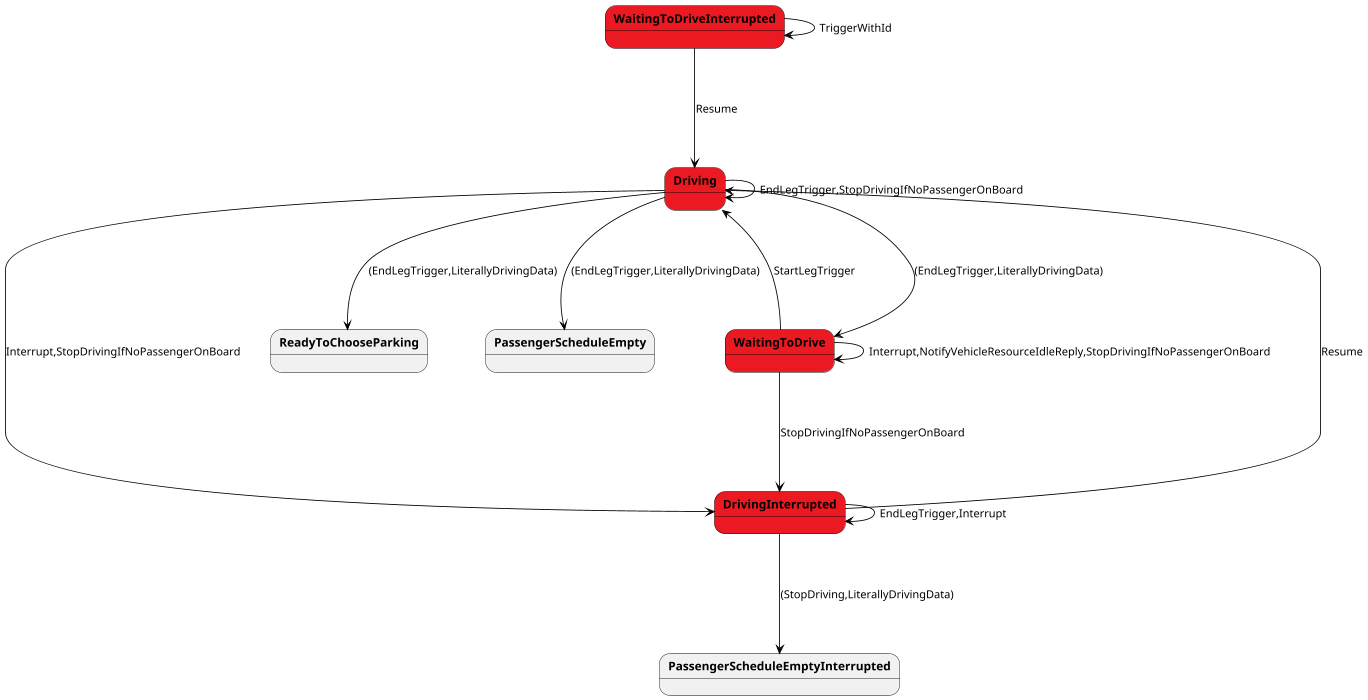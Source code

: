 @startuml

scale 1000 width
scale 700 height
skinparam stateBorderColor #black
skinparam stateFontStyle bold
skinparam arrowColor #black

' BeamAgent: States '
state Driving #eb1921

state DrivingInterrupted #eb1921

state WaitingToDrive #eb1921

state WaitingToDriveInterrupted #eb1921


'BeamAgent Transitions'
Driving ---> ReadyToChooseParking : (EndLegTrigger,LiterallyDrivingData)
Driving ---> WaitingToDrive : (EndLegTrigger,LiterallyDrivingData)
Driving ---> PassengerScheduleEmpty :(EndLegTrigger,LiterallyDrivingData)
Driving ---> Driving : EndLegTrigger,StopDrivingIfNoPassengerOnBoard
Driving ---> DrivingInterrupted : Interrupt,StopDrivingIfNoPassengerOnBoard

DrivingInterrupted ---> PassengerScheduleEmptyInterrupted : (StopDriving,LiterallyDrivingData)
DrivingInterrupted ---> Driving : Resume
DrivingInterrupted ---> DrivingInterrupted : EndLegTrigger,Interrupt

WaitingToDrive ---> Driving : StartLegTrigger
WaitingToDrive ---> WaitingToDrive : Interrupt,NotifyVehicleResourceIdleReply,StopDrivingIfNoPassengerOnBoard
WaitingToDrive ---> DrivingInterrupted : StopDrivingIfNoPassengerOnBoard


WaitingToDriveInterrupted ---> Driving : Resume
WaitingToDriveInterrupted ---> WaitingToDriveInterrupted : TriggerWithId

@enduml